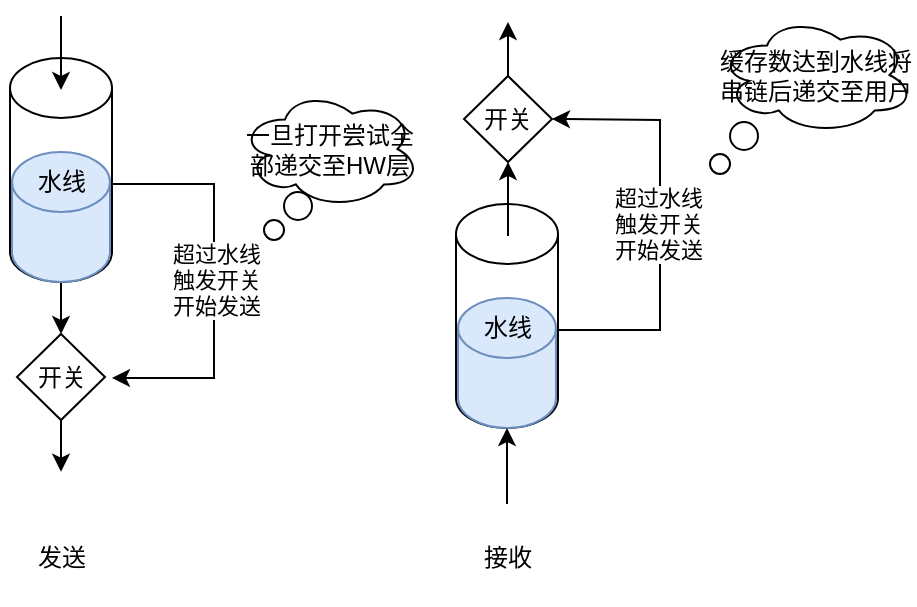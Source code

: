 <mxfile version="21.7.5" type="device">
  <diagram name="第 1 页" id="WCAEMti5yWdykDuSq0tX">
    <mxGraphModel dx="1418" dy="828" grid="0" gridSize="10" guides="1" tooltips="1" connect="1" arrows="1" fold="1" page="1" pageScale="1" pageWidth="500" pageHeight="500" math="0" shadow="0">
      <root>
        <mxCell id="0" />
        <mxCell id="1" parent="0" />
        <mxCell id="A7UFBxCcK1iE_UrIZlUZ-1" value="" style="shape=cylinder3;whiteSpace=wrap;html=1;boundedLbl=1;backgroundOutline=1;size=15;" parent="1" vertex="1">
          <mxGeometry x="48" y="102" width="51" height="112" as="geometry" />
        </mxCell>
        <mxCell id="S6gVL_oXzHtl0s2x6mNk-4" style="edgeStyle=orthogonalEdgeStyle;rounded=0;orthogonalLoop=1;jettySize=auto;html=1;exitX=0.5;exitY=1;exitDx=0;exitDy=0;exitPerimeter=0;entryX=0.5;entryY=0;entryDx=0;entryDy=0;" parent="1" source="A7UFBxCcK1iE_UrIZlUZ-2" target="A7UFBxCcK1iE_UrIZlUZ-15" edge="1">
          <mxGeometry relative="1" as="geometry" />
        </mxCell>
        <mxCell id="A7UFBxCcK1iE_UrIZlUZ-2" value="" style="shape=cylinder3;whiteSpace=wrap;html=1;boundedLbl=1;backgroundOutline=1;size=15;fillColor=#dae8fc;strokeColor=#6c8ebf;" parent="1" vertex="1">
          <mxGeometry x="49" y="149" width="49" height="65" as="geometry" />
        </mxCell>
        <mxCell id="A7UFBxCcK1iE_UrIZlUZ-3" value="水线" style="text;html=1;align=center;verticalAlign=middle;whiteSpace=wrap;rounded=0;" parent="1" vertex="1">
          <mxGeometry x="44" y="149" width="60" height="30" as="geometry" />
        </mxCell>
        <mxCell id="A7UFBxCcK1iE_UrIZlUZ-16" value="" style="endArrow=classic;html=1;rounded=0;exitX=1;exitY=0.5;exitDx=0;exitDy=0;" parent="1" edge="1">
          <mxGeometry width="50" height="50" relative="1" as="geometry">
            <mxPoint x="99" y="165" as="sourcePoint" />
            <mxPoint x="99" y="262" as="targetPoint" />
            <Array as="points">
              <mxPoint x="150" y="165" />
              <mxPoint x="150" y="262" />
            </Array>
          </mxGeometry>
        </mxCell>
        <mxCell id="A7UFBxCcK1iE_UrIZlUZ-19" value="超过水线&lt;div&gt;触发开关&lt;/div&gt;&lt;div&gt;开始发送&lt;/div&gt;" style="edgeLabel;html=1;align=center;verticalAlign=middle;resizable=0;points=[];" parent="A7UFBxCcK1iE_UrIZlUZ-16" vertex="1" connectable="0">
          <mxGeometry x="-0.005" y="1" relative="1" as="geometry">
            <mxPoint as="offset" />
          </mxGeometry>
        </mxCell>
        <mxCell id="A7UFBxCcK1iE_UrIZlUZ-20" value="一旦打开尝试全部递交至HW层" style="ellipse;shape=cloud;whiteSpace=wrap;html=1;" parent="1" vertex="1">
          <mxGeometry x="163" y="118" width="90" height="59" as="geometry" />
        </mxCell>
        <mxCell id="A7UFBxCcK1iE_UrIZlUZ-21" value="" style="ellipse;whiteSpace=wrap;html=1;aspect=fixed;" parent="1" vertex="1">
          <mxGeometry x="175" y="183" width="10" height="10" as="geometry" />
        </mxCell>
        <mxCell id="A7UFBxCcK1iE_UrIZlUZ-23" value="" style="ellipse;whiteSpace=wrap;html=1;aspect=fixed;" parent="1" vertex="1">
          <mxGeometry x="185" y="169" width="14" height="14" as="geometry" />
        </mxCell>
        <mxCell id="A7UFBxCcK1iE_UrIZlUZ-39" value="" style="shape=cylinder3;whiteSpace=wrap;html=1;boundedLbl=1;backgroundOutline=1;size=15;" parent="1" vertex="1">
          <mxGeometry x="271" y="175" width="51" height="112" as="geometry" />
        </mxCell>
        <mxCell id="A7UFBxCcK1iE_UrIZlUZ-40" value="" style="shape=cylinder3;whiteSpace=wrap;html=1;boundedLbl=1;backgroundOutline=1;size=15;fillColor=#dae8fc;strokeColor=#6c8ebf;" parent="1" vertex="1">
          <mxGeometry x="272" y="222" width="49" height="65" as="geometry" />
        </mxCell>
        <mxCell id="A7UFBxCcK1iE_UrIZlUZ-41" value="水线" style="text;html=1;align=center;verticalAlign=middle;whiteSpace=wrap;rounded=0;" parent="1" vertex="1">
          <mxGeometry x="267" y="222" width="60" height="30" as="geometry" />
        </mxCell>
        <mxCell id="A7UFBxCcK1iE_UrIZlUZ-42" value="" style="rounded=0;whiteSpace=wrap;html=1;fillColor=none;strokeColor=none;" parent="1" vertex="1">
          <mxGeometry x="292.5" y="154" width="9" height="37" as="geometry" />
        </mxCell>
        <mxCell id="A7UFBxCcK1iE_UrIZlUZ-46" value="" style="endArrow=classic;html=1;rounded=0;exitX=1;exitY=0.5;exitDx=0;exitDy=0;entryX=1;entryY=0.5;entryDx=0;entryDy=0;" parent="1" target="A7UFBxCcK1iE_UrIZlUZ-45" edge="1">
          <mxGeometry width="50" height="50" relative="1" as="geometry">
            <mxPoint x="322" y="238" as="sourcePoint" />
            <mxPoint x="322" y="335" as="targetPoint" />
            <Array as="points">
              <mxPoint x="373" y="238" />
              <mxPoint x="373" y="133" />
            </Array>
          </mxGeometry>
        </mxCell>
        <mxCell id="A7UFBxCcK1iE_UrIZlUZ-47" value="超过水线&lt;div&gt;触发开关&lt;/div&gt;&lt;div&gt;开始发送&lt;/div&gt;" style="edgeLabel;html=1;align=center;verticalAlign=middle;resizable=0;points=[];" parent="A7UFBxCcK1iE_UrIZlUZ-46" vertex="1" connectable="0">
          <mxGeometry x="-0.005" y="1" relative="1" as="geometry">
            <mxPoint as="offset" />
          </mxGeometry>
        </mxCell>
        <mxCell id="A7UFBxCcK1iE_UrIZlUZ-49" value="缓存数达到水线将串链后递交至用户" style="ellipse;shape=cloud;whiteSpace=wrap;html=1;" parent="1" vertex="1">
          <mxGeometry x="402" y="81" width="98" height="59" as="geometry" />
        </mxCell>
        <mxCell id="A7UFBxCcK1iE_UrIZlUZ-50" value="" style="ellipse;whiteSpace=wrap;html=1;aspect=fixed;" parent="1" vertex="1">
          <mxGeometry x="398" y="150" width="10" height="10" as="geometry" />
        </mxCell>
        <mxCell id="A7UFBxCcK1iE_UrIZlUZ-51" value="" style="ellipse;whiteSpace=wrap;html=1;aspect=fixed;" parent="1" vertex="1">
          <mxGeometry x="408" y="134" width="14" height="14" as="geometry" />
        </mxCell>
        <mxCell id="A7UFBxCcK1iE_UrIZlUZ-55" value="" style="endArrow=classic;html=1;rounded=0;exitX=0.5;exitY=1;exitDx=0;exitDy=0;entryX=0.5;entryY=0;entryDx=0;entryDy=0;" parent="1" edge="1">
          <mxGeometry width="50" height="50" relative="1" as="geometry">
            <mxPoint x="296.5" y="325" as="sourcePoint" />
            <mxPoint x="296.5" y="287" as="targetPoint" />
          </mxGeometry>
        </mxCell>
        <mxCell id="81HpgyFkzyT46nS3JTmw-1" value="发送" style="text;html=1;align=center;verticalAlign=middle;whiteSpace=wrap;rounded=0;" parent="1" vertex="1">
          <mxGeometry x="43.5" y="337" width="60" height="30" as="geometry" />
        </mxCell>
        <mxCell id="81HpgyFkzyT46nS3JTmw-2" value="接收" style="text;html=1;align=center;verticalAlign=middle;whiteSpace=wrap;rounded=0;" parent="1" vertex="1">
          <mxGeometry x="267" y="337" width="60" height="30" as="geometry" />
        </mxCell>
        <mxCell id="81HpgyFkzyT46nS3JTmw-3" style="edgeStyle=orthogonalEdgeStyle;rounded=0;orthogonalLoop=1;jettySize=auto;html=1;exitX=0.5;exitY=1;exitDx=0;exitDy=0;" parent="1" source="81HpgyFkzyT46nS3JTmw-2" target="81HpgyFkzyT46nS3JTmw-2" edge="1">
          <mxGeometry relative="1" as="geometry" />
        </mxCell>
        <mxCell id="S6gVL_oXzHtl0s2x6mNk-5" style="edgeStyle=orthogonalEdgeStyle;rounded=0;orthogonalLoop=1;jettySize=auto;html=1;" parent="1" source="A7UFBxCcK1iE_UrIZlUZ-15" edge="1">
          <mxGeometry relative="1" as="geometry">
            <mxPoint x="73.5" y="308.857" as="targetPoint" />
          </mxGeometry>
        </mxCell>
        <mxCell id="A7UFBxCcK1iE_UrIZlUZ-15" value="开关" style="rhombus;whiteSpace=wrap;html=1;" parent="1" vertex="1">
          <mxGeometry x="51.5" y="240" width="44" height="43" as="geometry" />
        </mxCell>
        <mxCell id="S6gVL_oXzHtl0s2x6mNk-8" style="rounded=0;orthogonalLoop=1;jettySize=auto;html=1;entryX=0.5;entryY=0;entryDx=0;entryDy=0;" parent="1" source="A7UFBxCcK1iE_UrIZlUZ-42" target="A7UFBxCcK1iE_UrIZlUZ-42" edge="1">
          <mxGeometry relative="1" as="geometry" />
        </mxCell>
        <mxCell id="A7UFBxCcK1iE_UrIZlUZ-45" value="开关" style="rhombus;whiteSpace=wrap;html=1;" parent="1" vertex="1">
          <mxGeometry x="275" y="111" width="44" height="43" as="geometry" />
        </mxCell>
        <mxCell id="S6gVL_oXzHtl0s2x6mNk-10" value="" style="endArrow=classic;html=1;rounded=0;exitX=0.5;exitY=1;exitDx=0;exitDy=0;entryX=0.5;entryY=0;entryDx=0;entryDy=0;" parent="1" source="A7UFBxCcK1iE_UrIZlUZ-42" target="A7UFBxCcK1iE_UrIZlUZ-42" edge="1">
          <mxGeometry width="50" height="50" relative="1" as="geometry">
            <mxPoint x="195.5" y="191" as="sourcePoint" />
            <mxPoint x="245.5" y="141" as="targetPoint" />
          </mxGeometry>
        </mxCell>
        <mxCell id="S6gVL_oXzHtl0s2x6mNk-11" value="" style="rounded=0;whiteSpace=wrap;html=1;fillColor=none;strokeColor=none;" parent="1" vertex="1">
          <mxGeometry x="69" y="81" width="9" height="37" as="geometry" />
        </mxCell>
        <mxCell id="S6gVL_oXzHtl0s2x6mNk-12" style="rounded=0;orthogonalLoop=1;jettySize=auto;html=1;entryX=0.5;entryY=0;entryDx=0;entryDy=0;" parent="1" source="S6gVL_oXzHtl0s2x6mNk-11" target="S6gVL_oXzHtl0s2x6mNk-11" edge="1">
          <mxGeometry relative="1" as="geometry" />
        </mxCell>
        <mxCell id="S6gVL_oXzHtl0s2x6mNk-13" value="" style="endArrow=none;html=1;rounded=0;exitX=0.5;exitY=1;exitDx=0;exitDy=0;entryX=0.5;entryY=0;entryDx=0;entryDy=0;endFill=0;startArrow=classic;startFill=1;" parent="1" source="S6gVL_oXzHtl0s2x6mNk-11" target="S6gVL_oXzHtl0s2x6mNk-11" edge="1">
          <mxGeometry width="50" height="50" relative="1" as="geometry">
            <mxPoint x="-28" y="118" as="sourcePoint" />
            <mxPoint x="22" y="68" as="targetPoint" />
          </mxGeometry>
        </mxCell>
        <mxCell id="S6gVL_oXzHtl0s2x6mNk-14" value="" style="endArrow=classic;html=1;rounded=0;exitX=0.5;exitY=0;exitDx=0;exitDy=0;" parent="1" source="A7UFBxCcK1iE_UrIZlUZ-45" edge="1">
          <mxGeometry width="50" height="50" relative="1" as="geometry">
            <mxPoint x="279" y="111" as="sourcePoint" />
            <mxPoint x="297" y="84" as="targetPoint" />
          </mxGeometry>
        </mxCell>
      </root>
    </mxGraphModel>
  </diagram>
</mxfile>
